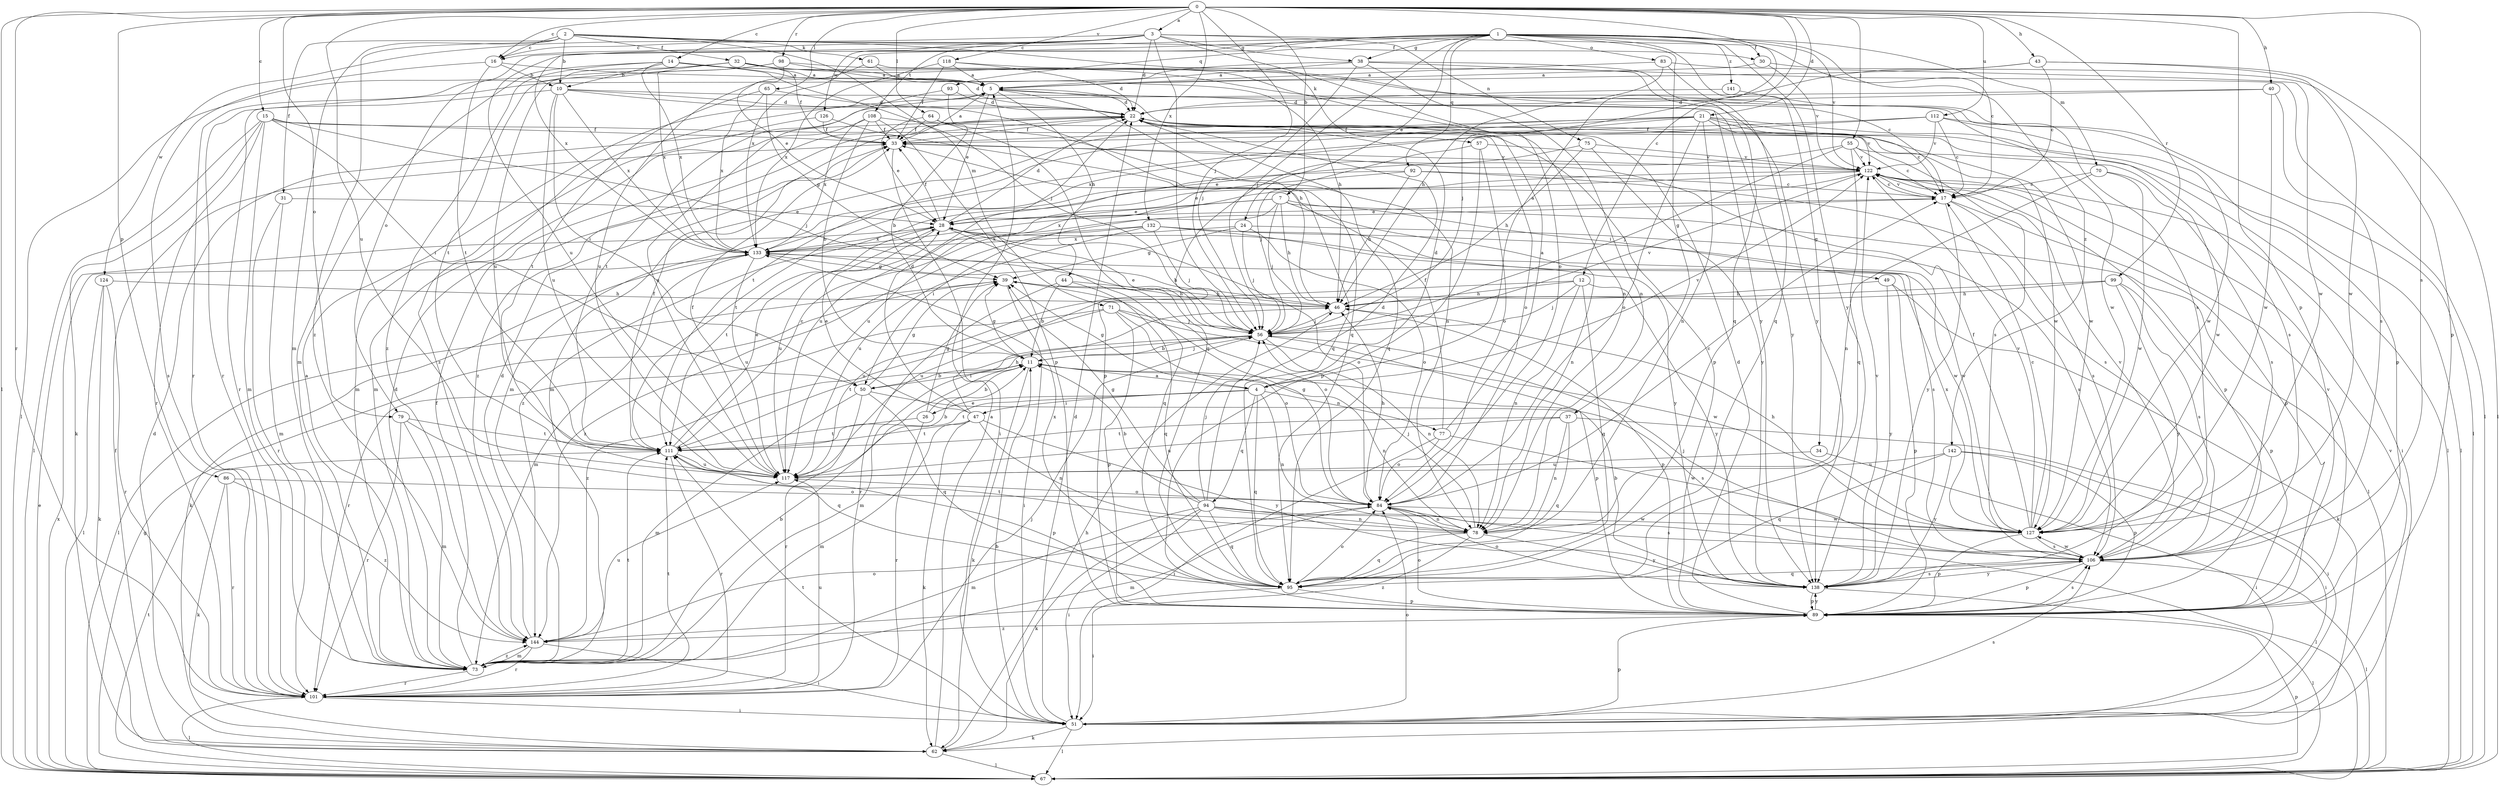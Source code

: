 strict digraph  {
0;
1;
2;
3;
4;
5;
7;
10;
11;
12;
14;
15;
16;
17;
21;
22;
24;
26;
28;
30;
31;
32;
33;
34;
37;
38;
39;
40;
43;
44;
46;
47;
49;
50;
51;
55;
56;
57;
61;
62;
64;
65;
67;
70;
71;
73;
75;
77;
78;
79;
83;
84;
86;
89;
92;
93;
94;
95;
98;
99;
101;
106;
108;
111;
112;
117;
118;
122;
124;
126;
127;
132;
133;
138;
141;
142;
144;
0 -> 3  [label=a];
0 -> 4  [label=a];
0 -> 7  [label=b];
0 -> 12  [label=c];
0 -> 14  [label=c];
0 -> 15  [label=c];
0 -> 16  [label=c];
0 -> 21  [label=d];
0 -> 40  [label=h];
0 -> 43  [label=h];
0 -> 55  [label=j];
0 -> 56  [label=j];
0 -> 64  [label=l];
0 -> 65  [label=l];
0 -> 67  [label=l];
0 -> 79  [label=o];
0 -> 86  [label=p];
0 -> 89  [label=p];
0 -> 98  [label=r];
0 -> 99  [label=r];
0 -> 101  [label=r];
0 -> 106  [label=s];
0 -> 112  [label=u];
0 -> 117  [label=u];
0 -> 118  [label=v];
0 -> 132  [label=x];
1 -> 16  [label=c];
1 -> 24  [label=e];
1 -> 30  [label=f];
1 -> 34  [label=g];
1 -> 37  [label=g];
1 -> 38  [label=g];
1 -> 56  [label=j];
1 -> 70  [label=m];
1 -> 79  [label=o];
1 -> 83  [label=o];
1 -> 92  [label=q];
1 -> 93  [label=q];
1 -> 117  [label=u];
1 -> 122  [label=v];
1 -> 133  [label=x];
1 -> 138  [label=y];
1 -> 141  [label=z];
1 -> 142  [label=z];
2 -> 10  [label=b];
2 -> 16  [label=c];
2 -> 30  [label=f];
2 -> 31  [label=f];
2 -> 32  [label=f];
2 -> 57  [label=k];
2 -> 61  [label=k];
2 -> 71  [label=m];
2 -> 73  [label=m];
2 -> 144  [label=z];
3 -> 16  [label=c];
3 -> 17  [label=c];
3 -> 22  [label=d];
3 -> 38  [label=g];
3 -> 56  [label=j];
3 -> 75  [label=n];
3 -> 84  [label=o];
3 -> 108  [label=t];
3 -> 124  [label=w];
3 -> 126  [label=w];
3 -> 133  [label=x];
4 -> 22  [label=d];
4 -> 26  [label=e];
4 -> 39  [label=g];
4 -> 47  [label=i];
4 -> 77  [label=n];
4 -> 78  [label=n];
4 -> 94  [label=q];
4 -> 95  [label=q];
4 -> 111  [label=t];
4 -> 122  [label=v];
5 -> 22  [label=d];
5 -> 28  [label=e];
5 -> 44  [label=h];
5 -> 46  [label=h];
5 -> 111  [label=t];
5 -> 127  [label=w];
7 -> 28  [label=e];
7 -> 46  [label=h];
7 -> 49  [label=i];
7 -> 50  [label=i];
7 -> 56  [label=j];
7 -> 67  [label=l];
7 -> 78  [label=n];
7 -> 133  [label=x];
10 -> 22  [label=d];
10 -> 50  [label=i];
10 -> 95  [label=q];
10 -> 101  [label=r];
10 -> 117  [label=u];
10 -> 133  [label=x];
10 -> 138  [label=y];
11 -> 4  [label=a];
11 -> 39  [label=g];
11 -> 50  [label=i];
11 -> 56  [label=j];
11 -> 62  [label=k];
11 -> 78  [label=n];
12 -> 46  [label=h];
12 -> 56  [label=j];
12 -> 78  [label=n];
12 -> 95  [label=q];
12 -> 117  [label=u];
12 -> 138  [label=y];
14 -> 10  [label=b];
14 -> 22  [label=d];
14 -> 56  [label=j];
14 -> 73  [label=m];
14 -> 106  [label=s];
14 -> 133  [label=x];
14 -> 144  [label=z];
15 -> 33  [label=f];
15 -> 50  [label=i];
15 -> 56  [label=j];
15 -> 62  [label=k];
15 -> 67  [label=l];
15 -> 73  [label=m];
15 -> 101  [label=r];
15 -> 106  [label=s];
16 -> 5  [label=a];
16 -> 10  [label=b];
16 -> 111  [label=t];
16 -> 101  [label=s];
17 -> 28  [label=e];
17 -> 89  [label=p];
17 -> 106  [label=s];
17 -> 122  [label=v];
17 -> 138  [label=y];
21 -> 17  [label=c];
21 -> 33  [label=f];
21 -> 67  [label=l];
21 -> 73  [label=m];
21 -> 78  [label=n];
21 -> 84  [label=o];
21 -> 106  [label=s];
21 -> 111  [label=t];
21 -> 122  [label=v];
21 -> 133  [label=x];
22 -> 33  [label=f];
22 -> 67  [label=l];
22 -> 84  [label=o];
22 -> 89  [label=p];
22 -> 95  [label=q];
22 -> 127  [label=w];
22 -> 144  [label=z];
24 -> 39  [label=g];
24 -> 56  [label=j];
24 -> 84  [label=o];
24 -> 106  [label=s];
24 -> 133  [label=x];
26 -> 11  [label=b];
26 -> 39  [label=g];
26 -> 101  [label=r];
26 -> 111  [label=t];
28 -> 22  [label=d];
28 -> 33  [label=f];
28 -> 84  [label=o];
28 -> 95  [label=q];
28 -> 111  [label=t];
28 -> 117  [label=u];
28 -> 127  [label=w];
28 -> 133  [label=x];
30 -> 5  [label=a];
30 -> 89  [label=p];
30 -> 122  [label=v];
31 -> 28  [label=e];
31 -> 73  [label=m];
31 -> 101  [label=r];
32 -> 5  [label=a];
32 -> 33  [label=f];
32 -> 46  [label=h];
32 -> 67  [label=l];
32 -> 101  [label=r];
32 -> 133  [label=x];
32 -> 138  [label=y];
33 -> 5  [label=a];
33 -> 51  [label=i];
33 -> 122  [label=v];
34 -> 51  [label=i];
34 -> 117  [label=u];
37 -> 51  [label=i];
37 -> 78  [label=n];
37 -> 95  [label=q];
37 -> 111  [label=t];
37 -> 117  [label=u];
38 -> 5  [label=a];
38 -> 56  [label=j];
38 -> 67  [label=l];
38 -> 78  [label=n];
38 -> 95  [label=q];
38 -> 101  [label=r];
39 -> 46  [label=h];
39 -> 51  [label=i];
39 -> 67  [label=l];
39 -> 84  [label=o];
40 -> 22  [label=d];
40 -> 106  [label=s];
40 -> 127  [label=w];
40 -> 144  [label=z];
43 -> 5  [label=a];
43 -> 17  [label=c];
43 -> 56  [label=j];
43 -> 67  [label=l];
43 -> 127  [label=w];
44 -> 11  [label=b];
44 -> 46  [label=h];
44 -> 95  [label=q];
44 -> 101  [label=r];
46 -> 56  [label=j];
46 -> 89  [label=p];
47 -> 22  [label=d];
47 -> 28  [label=e];
47 -> 46  [label=h];
47 -> 62  [label=k];
47 -> 73  [label=m];
47 -> 78  [label=n];
47 -> 111  [label=t];
47 -> 138  [label=y];
49 -> 46  [label=h];
49 -> 62  [label=k];
49 -> 89  [label=p];
49 -> 138  [label=y];
50 -> 11  [label=b];
50 -> 39  [label=g];
50 -> 73  [label=m];
50 -> 95  [label=q];
50 -> 101  [label=r];
50 -> 106  [label=s];
51 -> 11  [label=b];
51 -> 22  [label=d];
51 -> 62  [label=k];
51 -> 67  [label=l];
51 -> 84  [label=o];
51 -> 89  [label=p];
51 -> 106  [label=s];
51 -> 111  [label=t];
51 -> 122  [label=v];
55 -> 17  [label=c];
55 -> 28  [label=e];
55 -> 56  [label=j];
55 -> 95  [label=q];
55 -> 122  [label=v];
55 -> 127  [label=w];
56 -> 11  [label=b];
56 -> 28  [label=e];
56 -> 73  [label=m];
56 -> 78  [label=n];
56 -> 89  [label=p];
56 -> 111  [label=t];
56 -> 122  [label=v];
57 -> 56  [label=j];
57 -> 84  [label=o];
57 -> 89  [label=p];
57 -> 122  [label=v];
61 -> 5  [label=a];
61 -> 117  [label=u];
61 -> 138  [label=y];
62 -> 5  [label=a];
62 -> 22  [label=d];
62 -> 33  [label=f];
62 -> 46  [label=h];
62 -> 67  [label=l];
64 -> 28  [label=e];
64 -> 33  [label=f];
64 -> 78  [label=n];
64 -> 95  [label=q];
65 -> 22  [label=d];
65 -> 39  [label=g];
65 -> 111  [label=t];
65 -> 133  [label=x];
67 -> 28  [label=e];
67 -> 39  [label=g];
67 -> 89  [label=p];
67 -> 111  [label=t];
67 -> 133  [label=x];
70 -> 17  [label=c];
70 -> 78  [label=n];
70 -> 106  [label=s];
70 -> 127  [label=w];
71 -> 56  [label=j];
71 -> 84  [label=o];
71 -> 89  [label=p];
71 -> 101  [label=r];
71 -> 127  [label=w];
71 -> 144  [label=z];
73 -> 5  [label=a];
73 -> 11  [label=b];
73 -> 22  [label=d];
73 -> 33  [label=f];
73 -> 101  [label=r];
73 -> 111  [label=t];
73 -> 144  [label=z];
75 -> 46  [label=h];
75 -> 89  [label=p];
75 -> 122  [label=v];
75 -> 138  [label=y];
77 -> 5  [label=a];
77 -> 33  [label=f];
77 -> 51  [label=i];
77 -> 84  [label=o];
77 -> 127  [label=w];
78 -> 56  [label=j];
78 -> 95  [label=q];
78 -> 111  [label=t];
78 -> 138  [label=y];
78 -> 144  [label=z];
79 -> 73  [label=m];
79 -> 95  [label=q];
79 -> 101  [label=r];
79 -> 111  [label=t];
83 -> 5  [label=a];
83 -> 46  [label=h];
83 -> 95  [label=q];
83 -> 127  [label=w];
84 -> 17  [label=c];
84 -> 39  [label=g];
84 -> 46  [label=h];
84 -> 73  [label=m];
84 -> 78  [label=n];
84 -> 106  [label=s];
84 -> 127  [label=w];
86 -> 62  [label=k];
86 -> 84  [label=o];
86 -> 101  [label=r];
86 -> 144  [label=z];
89 -> 22  [label=d];
89 -> 84  [label=o];
89 -> 106  [label=s];
89 -> 122  [label=v];
89 -> 138  [label=y];
89 -> 144  [label=z];
92 -> 17  [label=c];
92 -> 46  [label=h];
92 -> 106  [label=s];
92 -> 111  [label=t];
92 -> 117  [label=u];
93 -> 11  [label=b];
93 -> 22  [label=d];
93 -> 117  [label=u];
94 -> 11  [label=b];
94 -> 22  [label=d];
94 -> 39  [label=g];
94 -> 51  [label=i];
94 -> 56  [label=j];
94 -> 62  [label=k];
94 -> 67  [label=l];
94 -> 73  [label=m];
94 -> 78  [label=n];
94 -> 95  [label=q];
94 -> 127  [label=w];
95 -> 51  [label=i];
95 -> 84  [label=o];
95 -> 89  [label=p];
95 -> 133  [label=x];
98 -> 5  [label=a];
98 -> 17  [label=c];
98 -> 28  [label=e];
98 -> 111  [label=t];
98 -> 117  [label=u];
99 -> 46  [label=h];
99 -> 89  [label=p];
99 -> 106  [label=s];
99 -> 117  [label=u];
99 -> 138  [label=y];
101 -> 51  [label=i];
101 -> 56  [label=j];
101 -> 67  [label=l];
101 -> 111  [label=t];
101 -> 117  [label=u];
106 -> 56  [label=j];
106 -> 67  [label=l];
106 -> 89  [label=p];
106 -> 95  [label=q];
106 -> 122  [label=v];
106 -> 127  [label=w];
106 -> 138  [label=y];
108 -> 11  [label=b];
108 -> 33  [label=f];
108 -> 73  [label=m];
108 -> 89  [label=p];
108 -> 127  [label=w];
108 -> 133  [label=x];
111 -> 17  [label=c];
111 -> 28  [label=e];
111 -> 33  [label=f];
111 -> 89  [label=p];
111 -> 101  [label=r];
111 -> 117  [label=u];
112 -> 17  [label=c];
112 -> 33  [label=f];
112 -> 73  [label=m];
112 -> 89  [label=p];
112 -> 122  [label=v];
112 -> 127  [label=w];
117 -> 11  [label=b];
117 -> 33  [label=f];
117 -> 84  [label=o];
118 -> 5  [label=a];
118 -> 22  [label=d];
118 -> 33  [label=f];
118 -> 78  [label=n];
118 -> 133  [label=x];
122 -> 17  [label=c];
122 -> 28  [label=e];
122 -> 51  [label=i];
122 -> 89  [label=p];
122 -> 117  [label=u];
122 -> 144  [label=z];
124 -> 46  [label=h];
124 -> 62  [label=k];
124 -> 67  [label=l];
124 -> 101  [label=r];
126 -> 33  [label=f];
126 -> 73  [label=m];
126 -> 95  [label=q];
127 -> 17  [label=c];
127 -> 33  [label=f];
127 -> 46  [label=h];
127 -> 89  [label=p];
127 -> 106  [label=s];
127 -> 122  [label=v];
127 -> 133  [label=x];
132 -> 56  [label=j];
132 -> 106  [label=s];
132 -> 117  [label=u];
132 -> 127  [label=w];
132 -> 133  [label=x];
132 -> 138  [label=y];
132 -> 144  [label=z];
133 -> 39  [label=g];
133 -> 46  [label=h];
133 -> 62  [label=k];
133 -> 73  [label=m];
133 -> 117  [label=u];
138 -> 11  [label=b];
138 -> 67  [label=l];
138 -> 84  [label=o];
138 -> 89  [label=p];
138 -> 106  [label=s];
138 -> 122  [label=v];
141 -> 22  [label=d];
141 -> 67  [label=l];
142 -> 51  [label=i];
142 -> 89  [label=p];
142 -> 95  [label=q];
142 -> 117  [label=u];
142 -> 138  [label=y];
144 -> 22  [label=d];
144 -> 51  [label=i];
144 -> 73  [label=m];
144 -> 84  [label=o];
144 -> 101  [label=r];
144 -> 117  [label=u];
}
